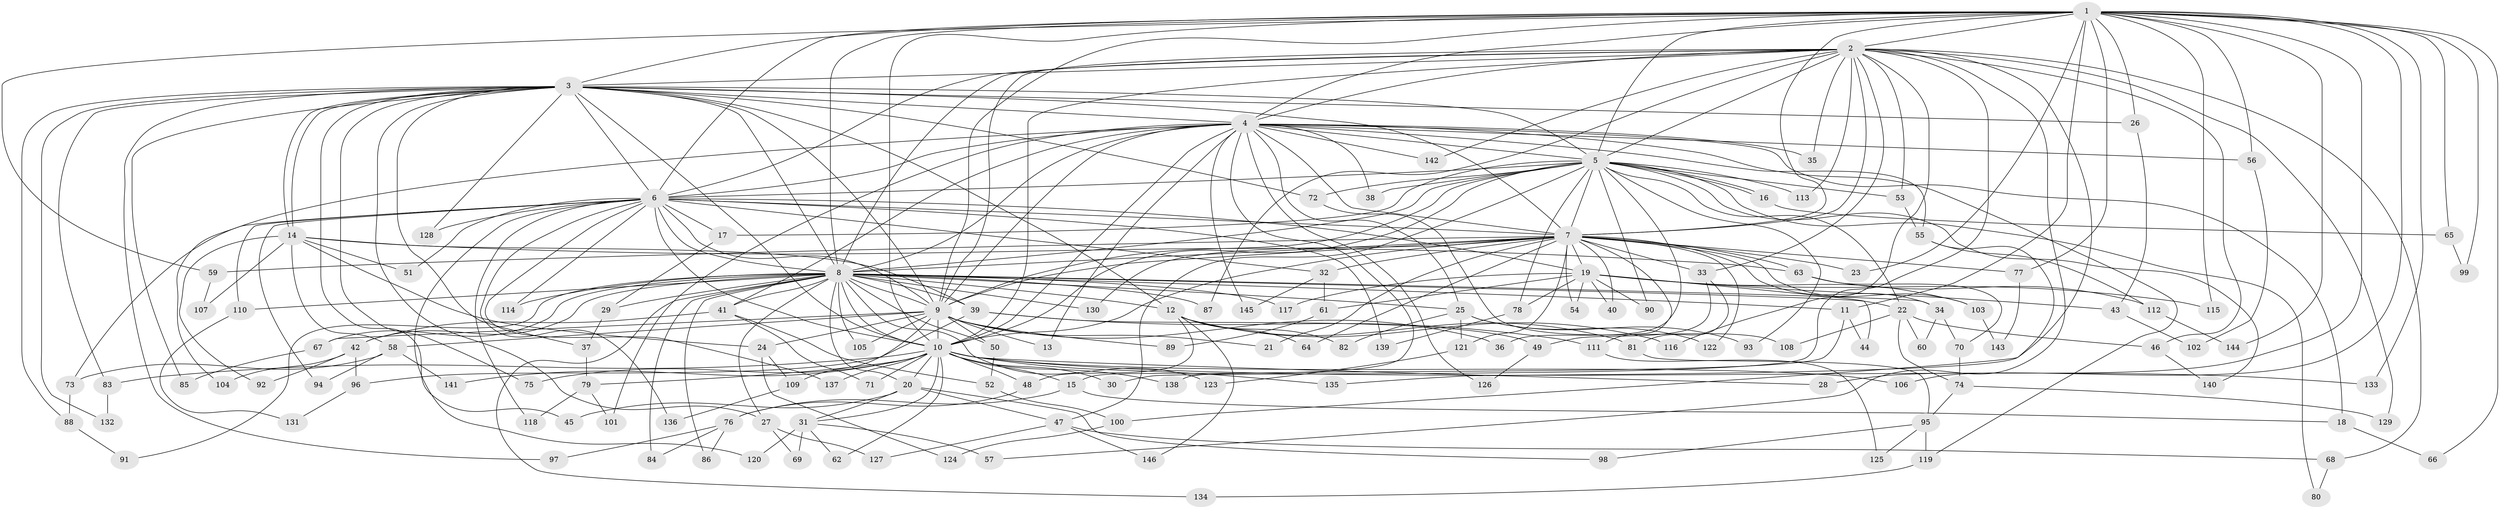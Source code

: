 // Generated by graph-tools (version 1.1) at 2025/01/03/09/25 03:01:29]
// undirected, 146 vertices, 317 edges
graph export_dot {
graph [start="1"]
  node [color=gray90,style=filled];
  1;
  2;
  3;
  4;
  5;
  6;
  7;
  8;
  9;
  10;
  11;
  12;
  13;
  14;
  15;
  16;
  17;
  18;
  19;
  20;
  21;
  22;
  23;
  24;
  25;
  26;
  27;
  28;
  29;
  30;
  31;
  32;
  33;
  34;
  35;
  36;
  37;
  38;
  39;
  40;
  41;
  42;
  43;
  44;
  45;
  46;
  47;
  48;
  49;
  50;
  51;
  52;
  53;
  54;
  55;
  56;
  57;
  58;
  59;
  60;
  61;
  62;
  63;
  64;
  65;
  66;
  67;
  68;
  69;
  70;
  71;
  72;
  73;
  74;
  75;
  76;
  77;
  78;
  79;
  80;
  81;
  82;
  83;
  84;
  85;
  86;
  87;
  88;
  89;
  90;
  91;
  92;
  93;
  94;
  95;
  96;
  97;
  98;
  99;
  100;
  101;
  102;
  103;
  104;
  105;
  106;
  107;
  108;
  109;
  110;
  111;
  112;
  113;
  114;
  115;
  116;
  117;
  118;
  119;
  120;
  121;
  122;
  123;
  124;
  125;
  126;
  127;
  128;
  129;
  130;
  131;
  132;
  133;
  134;
  135;
  136;
  137;
  138;
  139;
  140;
  141;
  142;
  143;
  144;
  145;
  146;
  1 -- 2;
  1 -- 3;
  1 -- 4;
  1 -- 5;
  1 -- 6;
  1 -- 7;
  1 -- 8;
  1 -- 9;
  1 -- 10;
  1 -- 11;
  1 -- 23;
  1 -- 26;
  1 -- 28;
  1 -- 56;
  1 -- 59;
  1 -- 65;
  1 -- 66;
  1 -- 77;
  1 -- 99;
  1 -- 106;
  1 -- 115;
  1 -- 133;
  1 -- 144;
  2 -- 3;
  2 -- 4;
  2 -- 5;
  2 -- 6;
  2 -- 7;
  2 -- 8;
  2 -- 9;
  2 -- 10;
  2 -- 30;
  2 -- 33;
  2 -- 35;
  2 -- 46;
  2 -- 53;
  2 -- 57;
  2 -- 68;
  2 -- 87;
  2 -- 113;
  2 -- 116;
  2 -- 129;
  2 -- 135;
  2 -- 142;
  3 -- 4;
  3 -- 5;
  3 -- 6;
  3 -- 7;
  3 -- 8;
  3 -- 9;
  3 -- 10;
  3 -- 12;
  3 -- 14;
  3 -- 14;
  3 -- 26;
  3 -- 27;
  3 -- 37;
  3 -- 45;
  3 -- 72;
  3 -- 75;
  3 -- 83;
  3 -- 85;
  3 -- 88;
  3 -- 97;
  3 -- 128;
  3 -- 132;
  4 -- 5;
  4 -- 6;
  4 -- 7;
  4 -- 8;
  4 -- 9;
  4 -- 10;
  4 -- 13;
  4 -- 15;
  4 -- 18;
  4 -- 25;
  4 -- 35;
  4 -- 38;
  4 -- 41;
  4 -- 55;
  4 -- 56;
  4 -- 101;
  4 -- 104;
  4 -- 119;
  4 -- 126;
  4 -- 142;
  4 -- 145;
  5 -- 6;
  5 -- 7;
  5 -- 8;
  5 -- 9;
  5 -- 10;
  5 -- 16;
  5 -- 16;
  5 -- 17;
  5 -- 22;
  5 -- 36;
  5 -- 38;
  5 -- 47;
  5 -- 53;
  5 -- 72;
  5 -- 78;
  5 -- 80;
  5 -- 90;
  5 -- 93;
  5 -- 113;
  5 -- 140;
  6 -- 7;
  6 -- 8;
  6 -- 9;
  6 -- 10;
  6 -- 17;
  6 -- 19;
  6 -- 32;
  6 -- 51;
  6 -- 73;
  6 -- 94;
  6 -- 110;
  6 -- 114;
  6 -- 118;
  6 -- 120;
  6 -- 128;
  6 -- 136;
  6 -- 137;
  6 -- 139;
  7 -- 8;
  7 -- 9;
  7 -- 10;
  7 -- 19;
  7 -- 21;
  7 -- 23;
  7 -- 32;
  7 -- 33;
  7 -- 34;
  7 -- 40;
  7 -- 54;
  7 -- 59;
  7 -- 63;
  7 -- 64;
  7 -- 77;
  7 -- 103;
  7 -- 111;
  7 -- 121;
  7 -- 122;
  7 -- 130;
  8 -- 9;
  8 -- 10;
  8 -- 11;
  8 -- 12;
  8 -- 20;
  8 -- 22;
  8 -- 25;
  8 -- 27;
  8 -- 29;
  8 -- 34;
  8 -- 39;
  8 -- 41;
  8 -- 42;
  8 -- 50;
  8 -- 67;
  8 -- 84;
  8 -- 86;
  8 -- 87;
  8 -- 91;
  8 -- 105;
  8 -- 110;
  8 -- 114;
  8 -- 117;
  8 -- 123;
  8 -- 130;
  8 -- 134;
  9 -- 10;
  9 -- 13;
  9 -- 21;
  9 -- 24;
  9 -- 36;
  9 -- 50;
  9 -- 58;
  9 -- 67;
  9 -- 89;
  9 -- 105;
  9 -- 109;
  10 -- 15;
  10 -- 20;
  10 -- 28;
  10 -- 30;
  10 -- 31;
  10 -- 48;
  10 -- 62;
  10 -- 71;
  10 -- 75;
  10 -- 79;
  10 -- 83;
  10 -- 106;
  10 -- 133;
  10 -- 135;
  10 -- 137;
  10 -- 138;
  10 -- 141;
  11 -- 44;
  11 -- 138;
  12 -- 48;
  12 -- 64;
  12 -- 81;
  12 -- 82;
  12 -- 116;
  12 -- 146;
  14 -- 24;
  14 -- 39;
  14 -- 51;
  14 -- 58;
  14 -- 63;
  14 -- 92;
  14 -- 107;
  15 -- 18;
  15 -- 76;
  16 -- 65;
  17 -- 29;
  18 -- 66;
  19 -- 40;
  19 -- 43;
  19 -- 44;
  19 -- 54;
  19 -- 61;
  19 -- 78;
  19 -- 90;
  19 -- 103;
  19 -- 115;
  19 -- 117;
  20 -- 31;
  20 -- 45;
  20 -- 47;
  20 -- 98;
  22 -- 46;
  22 -- 60;
  22 -- 74;
  22 -- 108;
  24 -- 109;
  24 -- 124;
  25 -- 82;
  25 -- 93;
  25 -- 121;
  25 -- 122;
  26 -- 43;
  27 -- 69;
  27 -- 127;
  29 -- 37;
  31 -- 57;
  31 -- 62;
  31 -- 69;
  31 -- 120;
  32 -- 61;
  32 -- 145;
  33 -- 49;
  33 -- 81;
  34 -- 60;
  34 -- 70;
  37 -- 79;
  39 -- 49;
  39 -- 96;
  39 -- 111;
  41 -- 42;
  41 -- 52;
  41 -- 71;
  42 -- 92;
  42 -- 96;
  42 -- 104;
  43 -- 102;
  46 -- 140;
  47 -- 68;
  47 -- 127;
  47 -- 146;
  48 -- 76;
  49 -- 126;
  50 -- 52;
  52 -- 100;
  53 -- 55;
  55 -- 100;
  55 -- 112;
  56 -- 102;
  58 -- 73;
  58 -- 94;
  58 -- 141;
  59 -- 107;
  61 -- 89;
  63 -- 70;
  63 -- 112;
  65 -- 99;
  67 -- 85;
  68 -- 80;
  70 -- 74;
  72 -- 108;
  73 -- 88;
  74 -- 95;
  74 -- 129;
  76 -- 84;
  76 -- 86;
  76 -- 97;
  77 -- 143;
  78 -- 139;
  79 -- 101;
  79 -- 118;
  81 -- 95;
  83 -- 132;
  88 -- 91;
  95 -- 98;
  95 -- 119;
  95 -- 125;
  96 -- 131;
  100 -- 124;
  103 -- 143;
  109 -- 136;
  110 -- 131;
  111 -- 125;
  112 -- 144;
  119 -- 134;
  121 -- 123;
}
